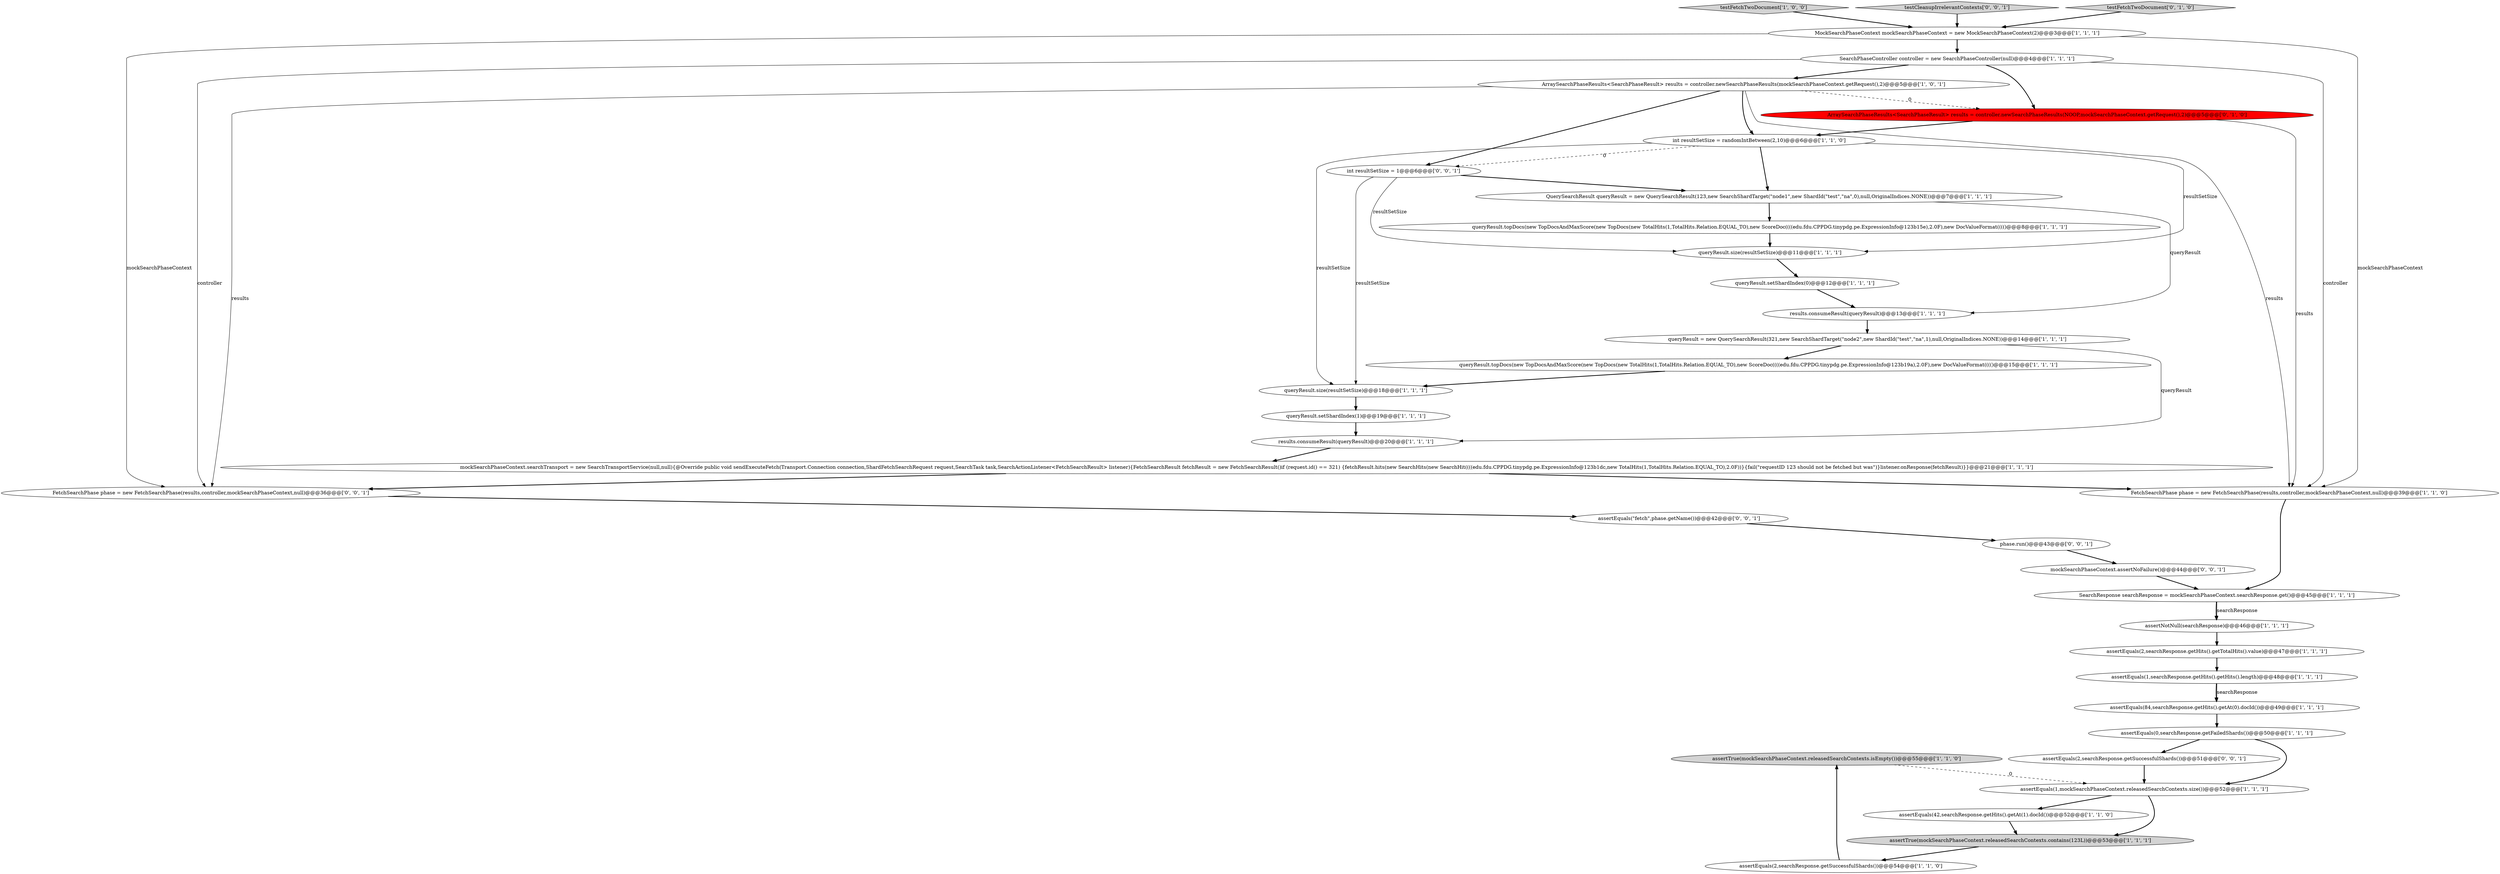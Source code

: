 digraph {
12 [style = filled, label = "assertTrue(mockSearchPhaseContext.releasedSearchContexts.isEmpty())@@@55@@@['1', '1', '0']", fillcolor = lightgray, shape = ellipse image = "AAA0AAABBB1BBB"];
21 [style = filled, label = "assertEquals(42,searchResponse.getHits().getAt(1).docId())@@@52@@@['1', '1', '0']", fillcolor = white, shape = ellipse image = "AAA0AAABBB1BBB"];
2 [style = filled, label = "assertEquals(1,searchResponse.getHits().getHits().length)@@@48@@@['1', '1', '1']", fillcolor = white, shape = ellipse image = "AAA0AAABBB1BBB"];
30 [style = filled, label = "int resultSetSize = 1@@@6@@@['0', '0', '1']", fillcolor = white, shape = ellipse image = "AAA0AAABBB3BBB"];
14 [style = filled, label = "results.consumeResult(queryResult)@@@13@@@['1', '1', '1']", fillcolor = white, shape = ellipse image = "AAA0AAABBB1BBB"];
6 [style = filled, label = "assertEquals(2,searchResponse.getHits().getTotalHits().value)@@@47@@@['1', '1', '1']", fillcolor = white, shape = ellipse image = "AAA0AAABBB1BBB"];
7 [style = filled, label = "assertEquals(2,searchResponse.getSuccessfulShards())@@@54@@@['1', '1', '0']", fillcolor = white, shape = ellipse image = "AAA0AAABBB1BBB"];
29 [style = filled, label = "ArraySearchPhaseResults<SearchPhaseResult> results = controller.newSearchPhaseResults(NOOP,mockSearchPhaseContext.getRequest(),2)@@@5@@@['0', '1', '0']", fillcolor = red, shape = ellipse image = "AAA1AAABBB2BBB"];
18 [style = filled, label = "testFetchTwoDocument['1', '0', '0']", fillcolor = lightgray, shape = diamond image = "AAA0AAABBB1BBB"];
13 [style = filled, label = "queryResult.size(resultSetSize)@@@11@@@['1', '1', '1']", fillcolor = white, shape = ellipse image = "AAA0AAABBB1BBB"];
0 [style = filled, label = "int resultSetSize = randomIntBetween(2,10)@@@6@@@['1', '1', '0']", fillcolor = white, shape = ellipse image = "AAA0AAABBB1BBB"];
1 [style = filled, label = "FetchSearchPhase phase = new FetchSearchPhase(results,controller,mockSearchPhaseContext,null)@@@39@@@['1', '1', '0']", fillcolor = white, shape = ellipse image = "AAA0AAABBB1BBB"];
11 [style = filled, label = "SearchPhaseController controller = new SearchPhaseController(null)@@@4@@@['1', '1', '1']", fillcolor = white, shape = ellipse image = "AAA0AAABBB1BBB"];
36 [style = filled, label = "testCleanupIrrelevantContexts['0', '0', '1']", fillcolor = lightgray, shape = diamond image = "AAA0AAABBB3BBB"];
5 [style = filled, label = "SearchResponse searchResponse = mockSearchPhaseContext.searchResponse.get()@@@45@@@['1', '1', '1']", fillcolor = white, shape = ellipse image = "AAA0AAABBB1BBB"];
27 [style = filled, label = "assertEquals(1,mockSearchPhaseContext.releasedSearchContexts.size())@@@52@@@['1', '1', '1']", fillcolor = white, shape = ellipse image = "AAA0AAABBB1BBB"];
31 [style = filled, label = "phase.run()@@@43@@@['0', '0', '1']", fillcolor = white, shape = ellipse image = "AAA0AAABBB3BBB"];
8 [style = filled, label = "MockSearchPhaseContext mockSearchPhaseContext = new MockSearchPhaseContext(2)@@@3@@@['1', '1', '1']", fillcolor = white, shape = ellipse image = "AAA0AAABBB1BBB"];
32 [style = filled, label = "mockSearchPhaseContext.assertNoFailure()@@@44@@@['0', '0', '1']", fillcolor = white, shape = ellipse image = "AAA0AAABBB3BBB"];
16 [style = filled, label = "queryResult = new QuerySearchResult(321,new SearchShardTarget(\"node2\",new ShardId(\"test\",\"na\",1),null,OriginalIndices.NONE))@@@14@@@['1', '1', '1']", fillcolor = white, shape = ellipse image = "AAA0AAABBB1BBB"];
22 [style = filled, label = "ArraySearchPhaseResults<SearchPhaseResult> results = controller.newSearchPhaseResults(mockSearchPhaseContext.getRequest(),2)@@@5@@@['1', '0', '1']", fillcolor = white, shape = ellipse image = "AAA0AAABBB1BBB"];
20 [style = filled, label = "results.consumeResult(queryResult)@@@20@@@['1', '1', '1']", fillcolor = white, shape = ellipse image = "AAA0AAABBB1BBB"];
35 [style = filled, label = "assertEquals(2,searchResponse.getSuccessfulShards())@@@51@@@['0', '0', '1']", fillcolor = white, shape = ellipse image = "AAA0AAABBB3BBB"];
33 [style = filled, label = "FetchSearchPhase phase = new FetchSearchPhase(results,controller,mockSearchPhaseContext,null)@@@36@@@['0', '0', '1']", fillcolor = white, shape = ellipse image = "AAA0AAABBB3BBB"];
9 [style = filled, label = "queryResult.setShardIndex(1)@@@19@@@['1', '1', '1']", fillcolor = white, shape = ellipse image = "AAA0AAABBB1BBB"];
4 [style = filled, label = "queryResult.topDocs(new TopDocsAndMaxScore(new TopDocs(new TotalHits(1,TotalHits.Relation.EQUAL_TO),new ScoreDoc((((edu.fdu.CPPDG.tinypdg.pe.ExpressionInfo@123b19a),2.0F),new DocValueFormat(((()@@@15@@@['1', '1', '1']", fillcolor = white, shape = ellipse image = "AAA0AAABBB1BBB"];
24 [style = filled, label = "mockSearchPhaseContext.searchTransport = new SearchTransportService(null,null){@Override public void sendExecuteFetch(Transport.Connection connection,ShardFetchSearchRequest request,SearchTask task,SearchActionListener<FetchSearchResult> listener){FetchSearchResult fetchResult = new FetchSearchResult()if (request.id() == 321) {fetchResult.hits(new SearchHits(new SearchHit((((edu.fdu.CPPDG.tinypdg.pe.ExpressionInfo@123b1dc,new TotalHits(1,TotalHits.Relation.EQUAL_TO),2.0F))}{fail(\"requestID 123 should not be fetched but was\")}listener.onResponse(fetchResult)}}@@@21@@@['1', '1', '1']", fillcolor = white, shape = ellipse image = "AAA0AAABBB1BBB"];
17 [style = filled, label = "assertTrue(mockSearchPhaseContext.releasedSearchContexts.contains(123L))@@@53@@@['1', '1', '1']", fillcolor = lightgray, shape = ellipse image = "AAA0AAABBB1BBB"];
19 [style = filled, label = "assertEquals(84,searchResponse.getHits().getAt(0).docId())@@@49@@@['1', '1', '1']", fillcolor = white, shape = ellipse image = "AAA0AAABBB1BBB"];
15 [style = filled, label = "queryResult.topDocs(new TopDocsAndMaxScore(new TopDocs(new TotalHits(1,TotalHits.Relation.EQUAL_TO),new ScoreDoc((((edu.fdu.CPPDG.tinypdg.pe.ExpressionInfo@123b15e),2.0F),new DocValueFormat(((()@@@8@@@['1', '1', '1']", fillcolor = white, shape = ellipse image = "AAA0AAABBB1BBB"];
23 [style = filled, label = "QuerySearchResult queryResult = new QuerySearchResult(123,new SearchShardTarget(\"node1\",new ShardId(\"test\",\"na\",0),null,OriginalIndices.NONE))@@@7@@@['1', '1', '1']", fillcolor = white, shape = ellipse image = "AAA0AAABBB1BBB"];
26 [style = filled, label = "assertNotNull(searchResponse)@@@46@@@['1', '1', '1']", fillcolor = white, shape = ellipse image = "AAA0AAABBB1BBB"];
25 [style = filled, label = "queryResult.size(resultSetSize)@@@18@@@['1', '1', '1']", fillcolor = white, shape = ellipse image = "AAA0AAABBB1BBB"];
34 [style = filled, label = "assertEquals(\"fetch\",phase.getName())@@@42@@@['0', '0', '1']", fillcolor = white, shape = ellipse image = "AAA0AAABBB3BBB"];
28 [style = filled, label = "testFetchTwoDocument['0', '1', '0']", fillcolor = lightgray, shape = diamond image = "AAA0AAABBB2BBB"];
10 [style = filled, label = "assertEquals(0,searchResponse.getFailedShards())@@@50@@@['1', '1', '1']", fillcolor = white, shape = ellipse image = "AAA0AAABBB1BBB"];
3 [style = filled, label = "queryResult.setShardIndex(0)@@@12@@@['1', '1', '1']", fillcolor = white, shape = ellipse image = "AAA0AAABBB1BBB"];
1->5 [style = bold, label=""];
14->16 [style = bold, label=""];
32->5 [style = bold, label=""];
22->33 [style = solid, label="results"];
35->27 [style = bold, label=""];
15->13 [style = bold, label=""];
2->19 [style = bold, label=""];
22->1 [style = solid, label="results"];
4->25 [style = bold, label=""];
7->12 [style = bold, label=""];
10->27 [style = bold, label=""];
16->20 [style = solid, label="queryResult"];
31->32 [style = bold, label=""];
25->9 [style = bold, label=""];
3->14 [style = bold, label=""];
30->23 [style = bold, label=""];
23->15 [style = bold, label=""];
29->0 [style = bold, label=""];
0->13 [style = solid, label="resultSetSize"];
5->26 [style = bold, label=""];
11->29 [style = bold, label=""];
10->35 [style = bold, label=""];
22->29 [style = dashed, label="0"];
19->10 [style = bold, label=""];
9->20 [style = bold, label=""];
34->31 [style = bold, label=""];
2->19 [style = solid, label="searchResponse"];
29->1 [style = solid, label="results"];
26->6 [style = bold, label=""];
22->30 [style = bold, label=""];
23->14 [style = solid, label="queryResult"];
30->25 [style = solid, label="resultSetSize"];
0->25 [style = solid, label="resultSetSize"];
6->2 [style = bold, label=""];
17->7 [style = bold, label=""];
11->33 [style = solid, label="controller"];
24->33 [style = bold, label=""];
11->1 [style = solid, label="controller"];
30->13 [style = solid, label="resultSetSize"];
5->26 [style = solid, label="searchResponse"];
0->23 [style = bold, label=""];
22->0 [style = bold, label=""];
13->3 [style = bold, label=""];
8->1 [style = solid, label="mockSearchPhaseContext"];
28->8 [style = bold, label=""];
0->30 [style = dashed, label="0"];
12->27 [style = dashed, label="0"];
27->17 [style = bold, label=""];
8->33 [style = solid, label="mockSearchPhaseContext"];
11->22 [style = bold, label=""];
36->8 [style = bold, label=""];
18->8 [style = bold, label=""];
24->1 [style = bold, label=""];
16->4 [style = bold, label=""];
20->24 [style = bold, label=""];
8->11 [style = bold, label=""];
27->21 [style = bold, label=""];
21->17 [style = bold, label=""];
33->34 [style = bold, label=""];
}
